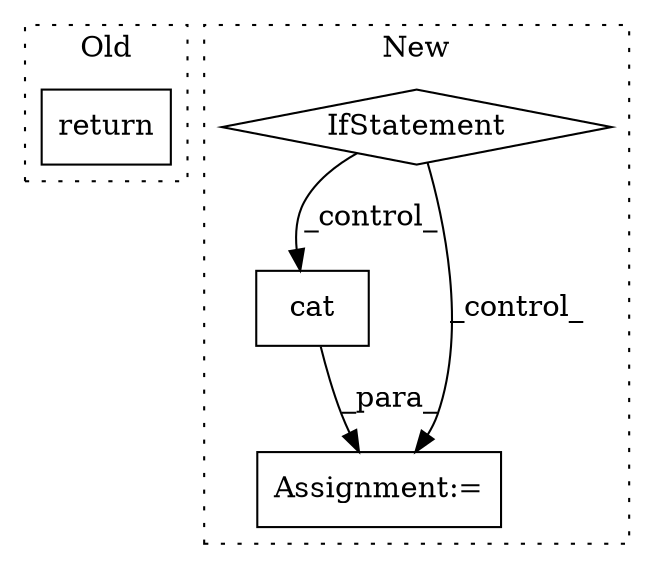 digraph G {
subgraph cluster0 {
1 [label="return" a="41" s="4341" l="7" shape="box"];
label = "Old";
style="dotted";
}
subgraph cluster1 {
2 [label="cat" a="32" s="5659,5675" l="4,1" shape="box"];
3 [label="IfStatement" a="25" s="5575,5631" l="4,2" shape="diamond"];
4 [label="Assignment:=" a="7" s="5652" l="1" shape="box"];
label = "New";
style="dotted";
}
2 -> 4 [label="_para_"];
3 -> 2 [label="_control_"];
3 -> 4 [label="_control_"];
}